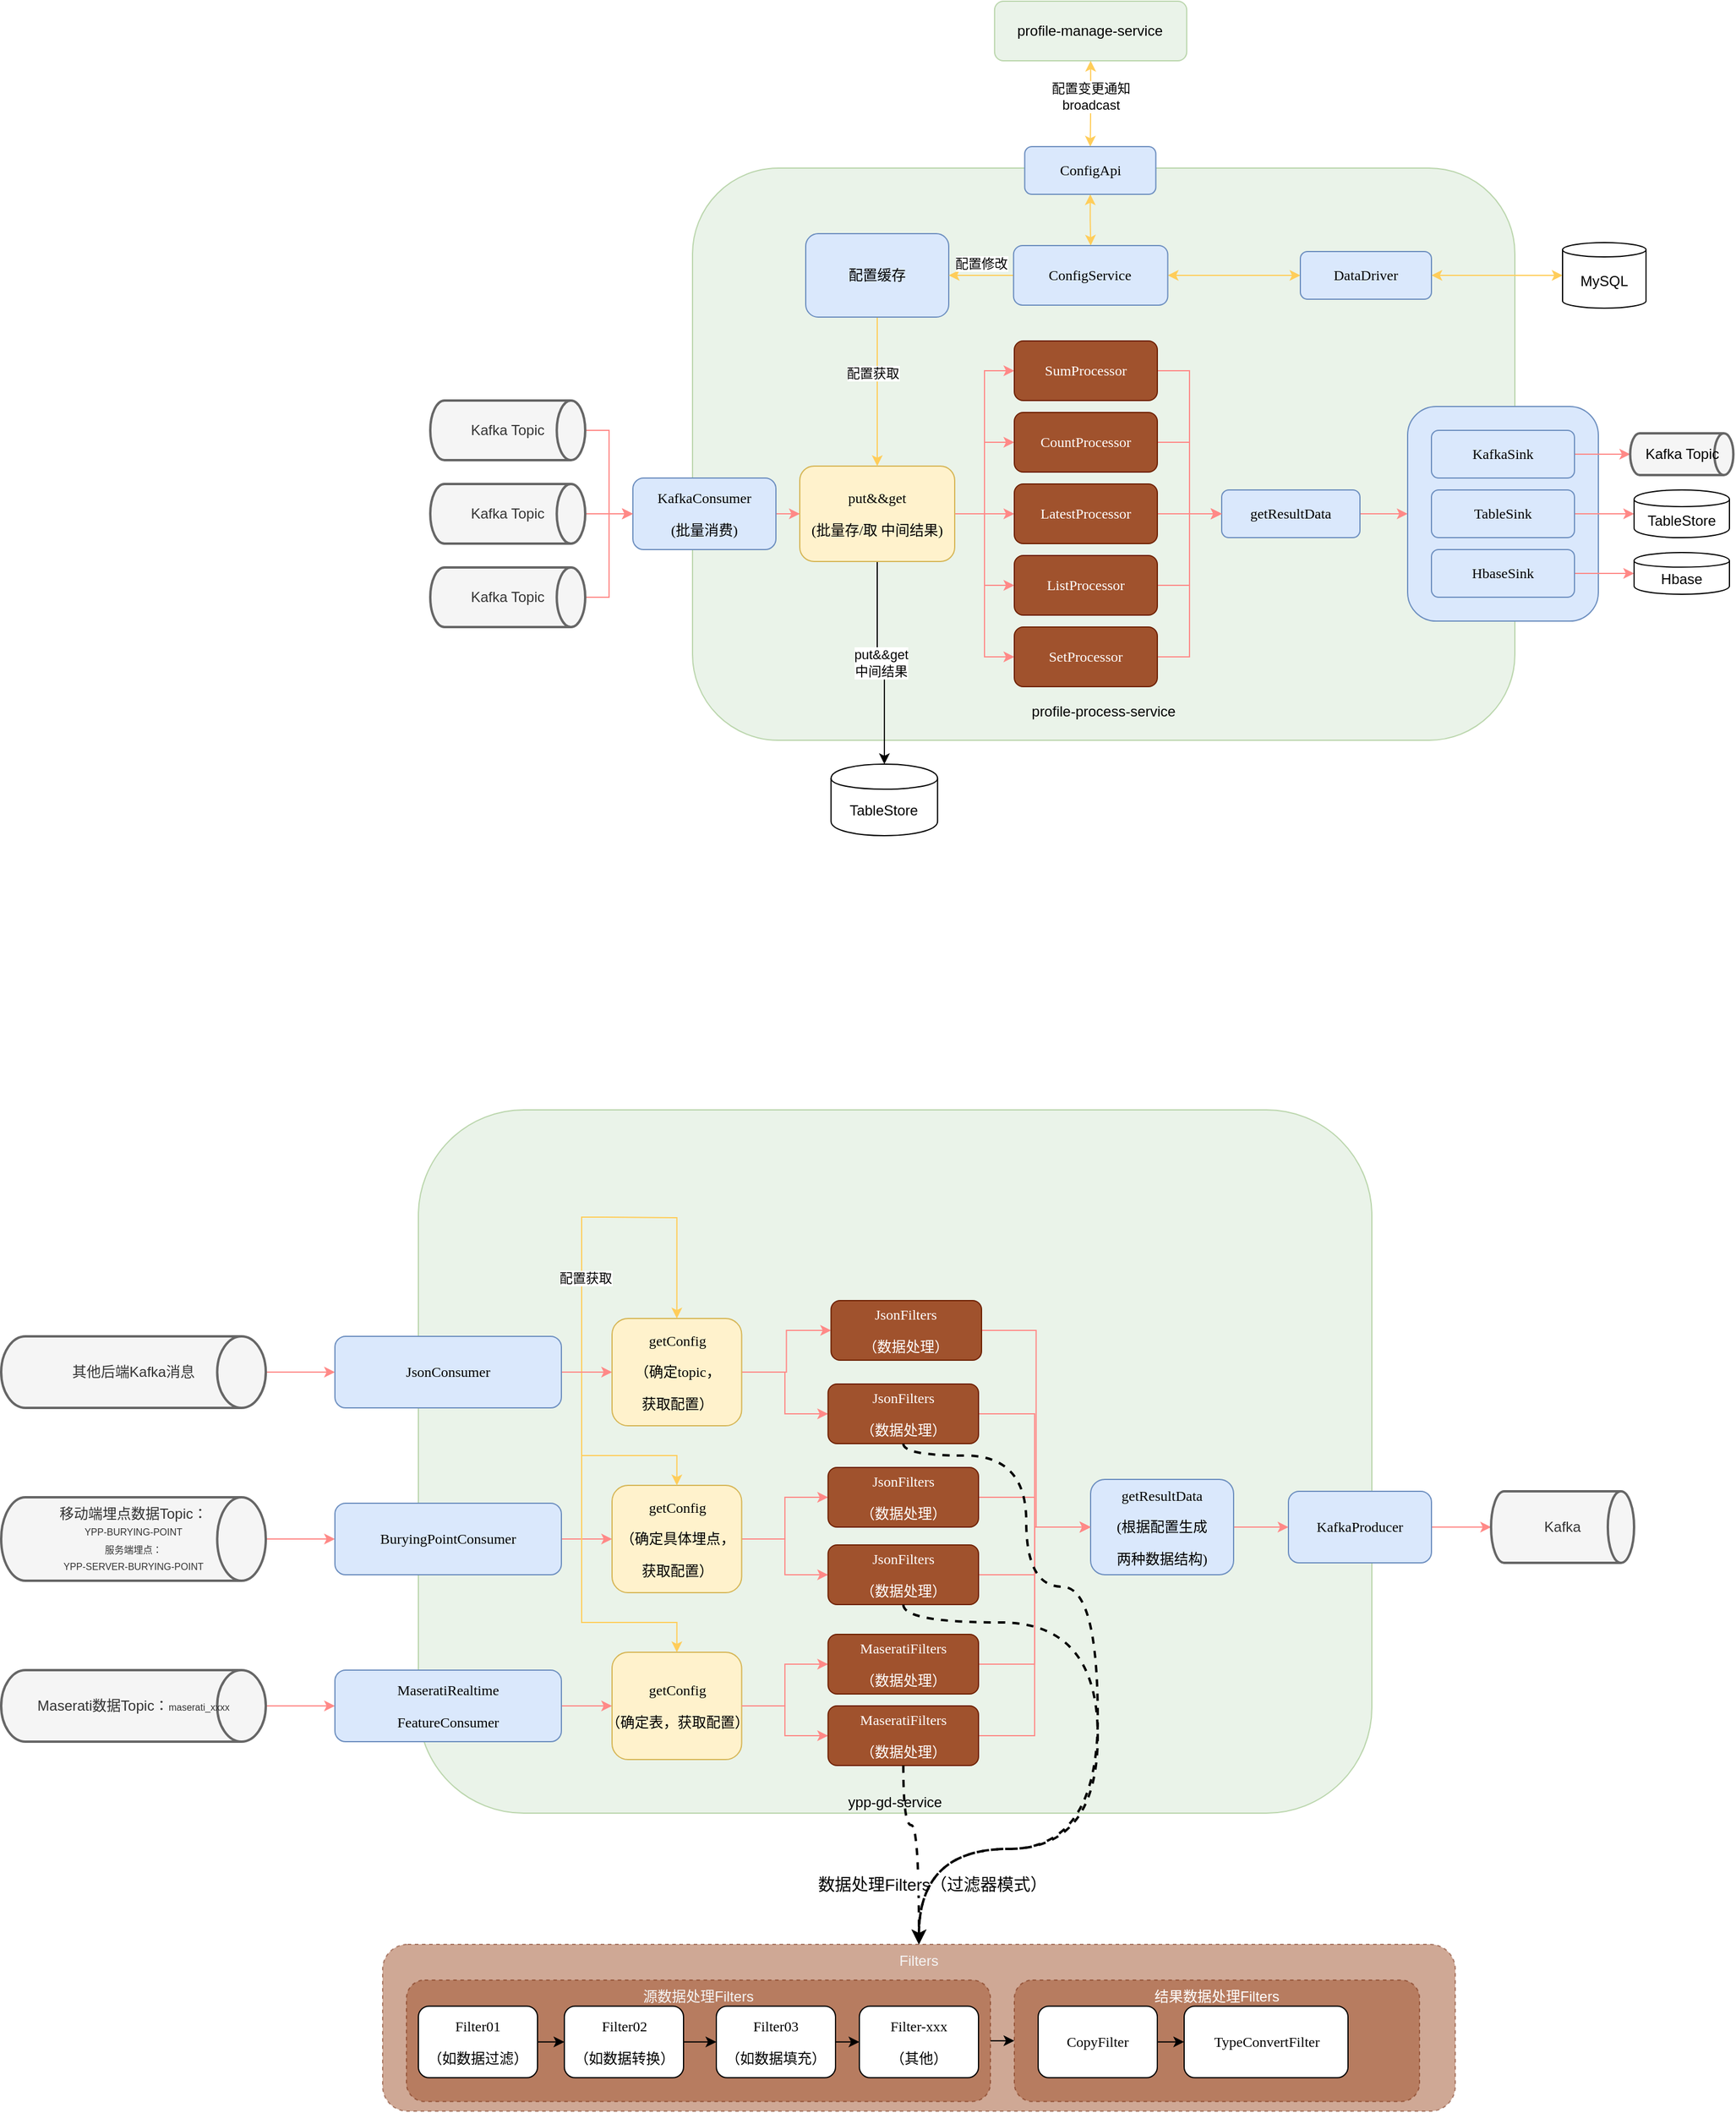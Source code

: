<mxfile version="13.7.6" type="github">
  <diagram id="GscLc_KeUXJrhMrWft28" name="Page-1">
    <mxGraphModel dx="2253" dy="1994" grid="1" gridSize="10" guides="1" tooltips="1" connect="1" arrows="1" fold="1" page="1" pageScale="1" pageWidth="827" pageHeight="1169" math="0" shadow="0">
      <root>
        <mxCell id="0" />
        <mxCell id="1" parent="0" />
        <mxCell id="brCirYiGWEBbSVlewzY3-1" value="&lt;div&gt;profile-process-service&lt;/div&gt;&lt;div&gt;&lt;br&gt;&lt;/div&gt;" style="rounded=1;whiteSpace=wrap;html=1;align=center;fillColor=#d5e8d4;strokeColor=#82b366;opacity=50;verticalAlign=bottom;" vertex="1" parent="1">
          <mxGeometry x="280" y="-970" width="690" height="480" as="geometry" />
        </mxCell>
        <mxCell id="brCirYiGWEBbSVlewzY3-138" style="edgeStyle=orthogonalEdgeStyle;rounded=0;orthogonalLoop=1;jettySize=auto;html=1;exitX=1;exitY=0.5;exitDx=0;exitDy=0;entryX=0;entryY=0.5;entryDx=0;entryDy=0;strokeColor=#FF8987;" edge="1" parent="1" source="brCirYiGWEBbSVlewzY3-2" target="brCirYiGWEBbSVlewzY3-128">
          <mxGeometry relative="1" as="geometry" />
        </mxCell>
        <mxCell id="brCirYiGWEBbSVlewzY3-2" value="&lt;pre style=&quot;font-family: &amp;#34;menlo&amp;#34; ; font-size: 9pt&quot;&gt;&lt;pre style=&quot;font-family: &amp;#34;menlo&amp;#34; ; font-size: 9pt&quot;&gt;&lt;pre style=&quot;font-family: &amp;#34;menlo&amp;#34; ; font-size: 9pt&quot;&gt;&lt;pre style=&quot;font-size: 9pt ; font-family: &amp;#34;menlo&amp;#34;&quot;&gt;getResultData&lt;/pre&gt;&lt;/pre&gt;&lt;/pre&gt;&lt;/pre&gt;" style="rounded=1;whiteSpace=wrap;html=1;fillColor=#dae8fc;strokeColor=#6c8ebf;" vertex="1" parent="1">
          <mxGeometry x="724" y="-700" width="116" height="40" as="geometry" />
        </mxCell>
        <mxCell id="brCirYiGWEBbSVlewzY3-3" value="" style="edgeStyle=orthogonalEdgeStyle;rounded=0;orthogonalLoop=1;jettySize=auto;html=1;entryX=0;entryY=0.5;entryDx=0;entryDy=0;strokeColor=#FF8987;" edge="1" parent="1" source="brCirYiGWEBbSVlewzY3-4" target="brCirYiGWEBbSVlewzY3-6">
          <mxGeometry relative="1" as="geometry">
            <mxPoint x="210" y="-680" as="targetPoint" />
          </mxGeometry>
        </mxCell>
        <mxCell id="brCirYiGWEBbSVlewzY3-4" value="Kafka Topic" style="strokeWidth=2;html=1;shape=mxgraph.flowchart.direct_data;whiteSpace=wrap;fillColor=#f5f5f5;strokeColor=#666666;fontColor=#333333;" vertex="1" parent="1">
          <mxGeometry x="60" y="-705" width="130" height="50" as="geometry" />
        </mxCell>
        <mxCell id="brCirYiGWEBbSVlewzY3-5" value="" style="edgeStyle=orthogonalEdgeStyle;rounded=0;orthogonalLoop=1;jettySize=auto;html=1;strokeColor=#FF8987;" edge="1" parent="1" source="brCirYiGWEBbSVlewzY3-6" target="brCirYiGWEBbSVlewzY3-13">
          <mxGeometry relative="1" as="geometry" />
        </mxCell>
        <mxCell id="brCirYiGWEBbSVlewzY3-6" value="&lt;pre style=&quot;font-family: &amp;#34;menlo&amp;#34; ; font-size: 9pt&quot;&gt;&lt;pre style=&quot;font-family: &amp;#34;menlo&amp;#34; ; font-size: 9pt&quot;&gt;&lt;pre style=&quot;font-family: &amp;#34;menlo&amp;#34; ; font-size: 9pt&quot;&gt;&lt;pre style=&quot;font-size: 9pt ; font-family: &amp;#34;menlo&amp;#34;&quot;&gt;KafkaConsumer&lt;/pre&gt;&lt;pre style=&quot;font-size: 9pt ; font-family: &amp;#34;menlo&amp;#34;&quot;&gt;(批量消费)&lt;/pre&gt;&lt;/pre&gt;&lt;/pre&gt;&lt;/pre&gt;" style="rounded=1;whiteSpace=wrap;html=1;fillColor=#dae8fc;strokeColor=#6c8ebf;" vertex="1" parent="1">
          <mxGeometry x="230" y="-710" width="120" height="60" as="geometry" />
        </mxCell>
        <mxCell id="brCirYiGWEBbSVlewzY3-7" value="put&amp;amp;&amp;amp;get&lt;br&gt;中间结果" style="edgeStyle=orthogonalEdgeStyle;rounded=0;orthogonalLoop=1;jettySize=auto;html=1;exitX=0.5;exitY=1;exitDx=0;exitDy=0;" edge="1" parent="1" source="brCirYiGWEBbSVlewzY3-13" target="brCirYiGWEBbSVlewzY3-21">
          <mxGeometry relative="1" as="geometry" />
        </mxCell>
        <mxCell id="brCirYiGWEBbSVlewzY3-8" style="edgeStyle=orthogonalEdgeStyle;rounded=0;orthogonalLoop=1;jettySize=auto;html=1;exitX=1;exitY=0.5;exitDx=0;exitDy=0;entryX=0;entryY=0.5;entryDx=0;entryDy=0;strokeColor=#FF8987;" edge="1" parent="1" source="brCirYiGWEBbSVlewzY3-13" target="brCirYiGWEBbSVlewzY3-15">
          <mxGeometry relative="1" as="geometry" />
        </mxCell>
        <mxCell id="brCirYiGWEBbSVlewzY3-9" style="edgeStyle=orthogonalEdgeStyle;rounded=0;orthogonalLoop=1;jettySize=auto;html=1;exitX=1;exitY=0.5;exitDx=0;exitDy=0;strokeColor=#FF8987;" edge="1" parent="1" source="brCirYiGWEBbSVlewzY3-13" target="brCirYiGWEBbSVlewzY3-23">
          <mxGeometry relative="1" as="geometry" />
        </mxCell>
        <mxCell id="brCirYiGWEBbSVlewzY3-10" style="edgeStyle=orthogonalEdgeStyle;rounded=0;orthogonalLoop=1;jettySize=auto;html=1;exitX=1;exitY=0.5;exitDx=0;exitDy=0;entryX=0;entryY=0.5;entryDx=0;entryDy=0;strokeColor=#FF8987;" edge="1" parent="1" source="brCirYiGWEBbSVlewzY3-13" target="brCirYiGWEBbSVlewzY3-25">
          <mxGeometry relative="1" as="geometry" />
        </mxCell>
        <mxCell id="brCirYiGWEBbSVlewzY3-11" style="edgeStyle=orthogonalEdgeStyle;rounded=0;orthogonalLoop=1;jettySize=auto;html=1;exitX=1;exitY=0.5;exitDx=0;exitDy=0;entryX=0;entryY=0.5;entryDx=0;entryDy=0;strokeColor=#FF8987;" edge="1" parent="1" source="brCirYiGWEBbSVlewzY3-13" target="brCirYiGWEBbSVlewzY3-27">
          <mxGeometry relative="1" as="geometry" />
        </mxCell>
        <mxCell id="brCirYiGWEBbSVlewzY3-12" style="edgeStyle=orthogonalEdgeStyle;rounded=0;orthogonalLoop=1;jettySize=auto;html=1;exitX=1;exitY=0.5;exitDx=0;exitDy=0;entryX=0;entryY=0.5;entryDx=0;entryDy=0;strokeColor=#FF8987;" edge="1" parent="1" source="brCirYiGWEBbSVlewzY3-13" target="brCirYiGWEBbSVlewzY3-29">
          <mxGeometry relative="1" as="geometry" />
        </mxCell>
        <mxCell id="brCirYiGWEBbSVlewzY3-13" value="&lt;pre style=&quot;font-family: &amp;#34;menlo&amp;#34; ; font-size: 9pt&quot;&gt;&lt;pre style=&quot;font-family: &amp;#34;menlo&amp;#34; ; font-size: 9pt&quot;&gt;&lt;pre style=&quot;font-family: &amp;#34;menlo&amp;#34; ; font-size: 9pt&quot;&gt;&lt;pre style=&quot;font-size: 9pt ; font-family: &amp;#34;menlo&amp;#34;&quot;&gt;put&amp;amp;&amp;amp;get&lt;/pre&gt;&lt;pre style=&quot;font-size: 9pt ; font-family: &amp;#34;menlo&amp;#34;&quot;&gt;(批量存/取 中间结果)&lt;/pre&gt;&lt;/pre&gt;&lt;/pre&gt;&lt;/pre&gt;" style="rounded=1;whiteSpace=wrap;html=1;fillColor=#fff2cc;strokeColor=#d6b656;" vertex="1" parent="1">
          <mxGeometry x="370" y="-720" width="130" height="80" as="geometry" />
        </mxCell>
        <mxCell id="brCirYiGWEBbSVlewzY3-14" style="edgeStyle=orthogonalEdgeStyle;rounded=0;orthogonalLoop=1;jettySize=auto;html=1;exitX=1;exitY=0.5;exitDx=0;exitDy=0;entryX=0;entryY=0.5;entryDx=0;entryDy=0;strokeColor=#FF8987;" edge="1" parent="1" source="brCirYiGWEBbSVlewzY3-15" target="brCirYiGWEBbSVlewzY3-2">
          <mxGeometry relative="1" as="geometry" />
        </mxCell>
        <mxCell id="brCirYiGWEBbSVlewzY3-15" value="&lt;pre style=&quot;font-family: &amp;#34;menlo&amp;#34; ; font-size: 9pt&quot;&gt;&lt;pre style=&quot;font-family: &amp;#34;menlo&amp;#34; ; font-size: 9pt&quot;&gt;&lt;pre style=&quot;font-family: &amp;#34;menlo&amp;#34; ; font-size: 9pt&quot;&gt;&lt;pre style=&quot;font-size: 9pt ; font-family: &amp;#34;menlo&amp;#34;&quot;&gt;SumProcessor&lt;/pre&gt;&lt;/pre&gt;&lt;/pre&gt;&lt;/pre&gt;" style="rounded=1;whiteSpace=wrap;html=1;fillColor=#a0522d;strokeColor=#6D1F00;fontColor=#ffffff;" vertex="1" parent="1">
          <mxGeometry x="550" y="-825" width="120" height="50" as="geometry" />
        </mxCell>
        <mxCell id="brCirYiGWEBbSVlewzY3-19" style="edgeStyle=orthogonalEdgeStyle;rounded=0;orthogonalLoop=1;jettySize=auto;html=1;exitX=1;exitY=0.5;exitDx=0;exitDy=0;exitPerimeter=0;entryX=0;entryY=0.5;entryDx=0;entryDy=0;strokeColor=#FF8987;" edge="1" parent="1" source="brCirYiGWEBbSVlewzY3-35" target="brCirYiGWEBbSVlewzY3-6">
          <mxGeometry relative="1" as="geometry">
            <mxPoint x="230" y="-730" as="targetPoint" />
            <mxPoint x="190" y="-760" as="sourcePoint" />
          </mxGeometry>
        </mxCell>
        <mxCell id="brCirYiGWEBbSVlewzY3-20" style="edgeStyle=orthogonalEdgeStyle;rounded=0;orthogonalLoop=1;jettySize=auto;html=1;exitX=1;exitY=0.5;exitDx=0;exitDy=0;exitPerimeter=0;entryX=0;entryY=0.5;entryDx=0;entryDy=0;strokeColor=#FF8987;" edge="1" parent="1" source="brCirYiGWEBbSVlewzY3-34" target="brCirYiGWEBbSVlewzY3-6">
          <mxGeometry relative="1" as="geometry">
            <mxPoint x="190" y="-600" as="sourcePoint" />
          </mxGeometry>
        </mxCell>
        <mxCell id="brCirYiGWEBbSVlewzY3-21" value="TableStore" style="shape=cylinder;whiteSpace=wrap;html=1;boundedLbl=1;backgroundOutline=1;" vertex="1" parent="1">
          <mxGeometry x="396.25" y="-470" width="89.37" height="60" as="geometry" />
        </mxCell>
        <mxCell id="brCirYiGWEBbSVlewzY3-22" style="edgeStyle=orthogonalEdgeStyle;rounded=0;orthogonalLoop=1;jettySize=auto;html=1;exitX=1;exitY=0.5;exitDx=0;exitDy=0;entryX=0;entryY=0.5;entryDx=0;entryDy=0;strokeColor=#FF8987;" edge="1" parent="1" source="brCirYiGWEBbSVlewzY3-23" target="brCirYiGWEBbSVlewzY3-2">
          <mxGeometry relative="1" as="geometry" />
        </mxCell>
        <mxCell id="brCirYiGWEBbSVlewzY3-23" value="&lt;pre style=&quot;font-family: &amp;#34;menlo&amp;#34; ; font-size: 9pt&quot;&gt;&lt;pre style=&quot;font-family: &amp;#34;menlo&amp;#34; ; font-size: 9pt&quot;&gt;&lt;pre style=&quot;font-family: &amp;#34;menlo&amp;#34; ; font-size: 9pt&quot;&gt;&lt;pre style=&quot;font-size: 9pt ; font-family: &amp;#34;menlo&amp;#34;&quot;&gt;CountProcessor&lt;/pre&gt;&lt;/pre&gt;&lt;/pre&gt;&lt;/pre&gt;" style="rounded=1;whiteSpace=wrap;html=1;fillColor=#a0522d;strokeColor=#6D1F00;fontColor=#ffffff;" vertex="1" parent="1">
          <mxGeometry x="550" y="-765" width="120" height="50" as="geometry" />
        </mxCell>
        <mxCell id="brCirYiGWEBbSVlewzY3-24" style="edgeStyle=orthogonalEdgeStyle;rounded=0;orthogonalLoop=1;jettySize=auto;html=1;exitX=1;exitY=0.5;exitDx=0;exitDy=0;entryX=0;entryY=0.5;entryDx=0;entryDy=0;strokeColor=#FF8987;" edge="1" parent="1" source="brCirYiGWEBbSVlewzY3-25" target="brCirYiGWEBbSVlewzY3-2">
          <mxGeometry relative="1" as="geometry" />
        </mxCell>
        <mxCell id="brCirYiGWEBbSVlewzY3-25" value="&lt;pre style=&quot;font-family: &amp;#34;menlo&amp;#34; ; font-size: 9pt&quot;&gt;&lt;pre style=&quot;font-family: &amp;#34;menlo&amp;#34; ; font-size: 9pt&quot;&gt;&lt;pre style=&quot;font-family: &amp;#34;menlo&amp;#34; ; font-size: 9pt&quot;&gt;&lt;pre style=&quot;font-size: 9pt ; font-family: &amp;#34;menlo&amp;#34;&quot;&gt;LatestProcessor&lt;/pre&gt;&lt;/pre&gt;&lt;/pre&gt;&lt;/pre&gt;" style="rounded=1;whiteSpace=wrap;html=1;fillColor=#a0522d;strokeColor=#6D1F00;fontColor=#ffffff;" vertex="1" parent="1">
          <mxGeometry x="550" y="-705" width="120" height="50" as="geometry" />
        </mxCell>
        <mxCell id="brCirYiGWEBbSVlewzY3-26" style="edgeStyle=orthogonalEdgeStyle;rounded=0;orthogonalLoop=1;jettySize=auto;html=1;exitX=1;exitY=0.5;exitDx=0;exitDy=0;entryX=0;entryY=0.5;entryDx=0;entryDy=0;strokeColor=#FF8987;" edge="1" parent="1" source="brCirYiGWEBbSVlewzY3-27" target="brCirYiGWEBbSVlewzY3-2">
          <mxGeometry relative="1" as="geometry" />
        </mxCell>
        <mxCell id="brCirYiGWEBbSVlewzY3-27" value="&lt;pre style=&quot;font-family: &amp;#34;menlo&amp;#34; ; font-size: 9pt&quot;&gt;&lt;pre style=&quot;font-family: &amp;#34;menlo&amp;#34; ; font-size: 9pt&quot;&gt;&lt;pre style=&quot;font-family: &amp;#34;menlo&amp;#34; ; font-size: 9pt&quot;&gt;&lt;pre style=&quot;font-size: 9pt ; font-family: &amp;#34;menlo&amp;#34;&quot;&gt;ListProcessor&lt;/pre&gt;&lt;/pre&gt;&lt;/pre&gt;&lt;/pre&gt;" style="rounded=1;whiteSpace=wrap;html=1;fillColor=#a0522d;strokeColor=#6D1F00;fontColor=#ffffff;" vertex="1" parent="1">
          <mxGeometry x="550" y="-645" width="120" height="50" as="geometry" />
        </mxCell>
        <mxCell id="brCirYiGWEBbSVlewzY3-28" style="edgeStyle=orthogonalEdgeStyle;rounded=0;orthogonalLoop=1;jettySize=auto;html=1;exitX=1;exitY=0.5;exitDx=0;exitDy=0;entryX=0;entryY=0.5;entryDx=0;entryDy=0;strokeColor=#FF8987;" edge="1" parent="1" source="brCirYiGWEBbSVlewzY3-29" target="brCirYiGWEBbSVlewzY3-2">
          <mxGeometry relative="1" as="geometry" />
        </mxCell>
        <mxCell id="brCirYiGWEBbSVlewzY3-29" value="&lt;pre style=&quot;font-family: &amp;#34;menlo&amp;#34; ; font-size: 9pt&quot;&gt;&lt;pre style=&quot;font-family: &amp;#34;menlo&amp;#34; ; font-size: 9pt&quot;&gt;&lt;pre style=&quot;font-family: &amp;#34;menlo&amp;#34; ; font-size: 9pt&quot;&gt;&lt;pre style=&quot;font-size: 9pt ; font-family: &amp;#34;menlo&amp;#34;&quot;&gt;SetProcessor&lt;/pre&gt;&lt;/pre&gt;&lt;/pre&gt;&lt;/pre&gt;" style="rounded=1;whiteSpace=wrap;html=1;fillColor=#a0522d;strokeColor=#6D1F00;fontColor=#ffffff;" vertex="1" parent="1">
          <mxGeometry x="550" y="-585" width="120" height="50" as="geometry" />
        </mxCell>
        <mxCell id="brCirYiGWEBbSVlewzY3-34" value="Kafka Topic" style="strokeWidth=2;html=1;shape=mxgraph.flowchart.direct_data;whiteSpace=wrap;fillColor=#f5f5f5;strokeColor=#666666;fontColor=#333333;" vertex="1" parent="1">
          <mxGeometry x="60" y="-635" width="130" height="50" as="geometry" />
        </mxCell>
        <mxCell id="brCirYiGWEBbSVlewzY3-35" value="Kafka Topic" style="strokeWidth=2;html=1;shape=mxgraph.flowchart.direct_data;whiteSpace=wrap;fillColor=#f5f5f5;strokeColor=#666666;fontColor=#333333;" vertex="1" parent="1">
          <mxGeometry x="60" y="-775" width="130" height="50" as="geometry" />
        </mxCell>
        <mxCell id="brCirYiGWEBbSVlewzY3-38" value="&lt;div&gt;ypp-gd-service&lt;/div&gt;" style="rounded=1;whiteSpace=wrap;html=1;align=center;fillColor=#d5e8d4;strokeColor=#82b366;opacity=50;verticalAlign=bottom;" vertex="1" parent="1">
          <mxGeometry x="50" y="-180" width="800" height="590" as="geometry" />
        </mxCell>
        <mxCell id="brCirYiGWEBbSVlewzY3-39" value="" style="edgeStyle=orthogonalEdgeStyle;rounded=0;orthogonalLoop=1;jettySize=auto;html=1;entryX=0;entryY=0.5;entryDx=0;entryDy=0;strokeColor=#FF8987;" edge="1" parent="1" source="brCirYiGWEBbSVlewzY3-40" target="brCirYiGWEBbSVlewzY3-42">
          <mxGeometry relative="1" as="geometry">
            <mxPoint x="40" y="180" as="targetPoint" />
          </mxGeometry>
        </mxCell>
        <mxCell id="brCirYiGWEBbSVlewzY3-40" value="移动端埋点数据Topic：&lt;br&gt;&lt;font style=&quot;font-size: 8px&quot;&gt;YPP-BURYING-POINT&lt;br&gt;服务端埋点：&lt;br&gt;YPP-SERVER-BURYING-POINT&lt;/font&gt;" style="strokeWidth=2;html=1;shape=mxgraph.flowchart.direct_data;whiteSpace=wrap;fillColor=#f5f5f5;strokeColor=#666666;fontColor=#333333;" vertex="1" parent="1">
          <mxGeometry x="-300" y="145" width="222" height="70" as="geometry" />
        </mxCell>
        <mxCell id="brCirYiGWEBbSVlewzY3-41" value="" style="edgeStyle=orthogonalEdgeStyle;rounded=0;orthogonalLoop=1;jettySize=auto;html=1;strokeColor=#FF8987;" edge="1" parent="1" source="brCirYiGWEBbSVlewzY3-42" target="brCirYiGWEBbSVlewzY3-45">
          <mxGeometry relative="1" as="geometry" />
        </mxCell>
        <mxCell id="brCirYiGWEBbSVlewzY3-42" value="&lt;pre style=&quot;font-family: &amp;#34;menlo&amp;#34; ; font-size: 9pt&quot;&gt;&lt;pre style=&quot;font-family: &amp;#34;menlo&amp;#34; ; font-size: 9pt&quot;&gt;&lt;pre style=&quot;font-family: &amp;#34;menlo&amp;#34; ; font-size: 9pt&quot;&gt;&lt;pre style=&quot;font-size: 9pt ; font-family: &amp;#34;menlo&amp;#34;&quot;&gt;BuryingPointConsumer&lt;/pre&gt;&lt;/pre&gt;&lt;/pre&gt;&lt;/pre&gt;" style="rounded=1;whiteSpace=wrap;html=1;fillColor=#dae8fc;strokeColor=#6c8ebf;" vertex="1" parent="1">
          <mxGeometry x="-20" y="150" width="190" height="60" as="geometry" />
        </mxCell>
        <mxCell id="brCirYiGWEBbSVlewzY3-43" style="edgeStyle=orthogonalEdgeStyle;rounded=0;orthogonalLoop=1;jettySize=auto;html=1;exitX=1;exitY=0.5;exitDx=0;exitDy=0;entryX=0;entryY=0.5;entryDx=0;entryDy=0;strokeColor=#FF8987;" edge="1" parent="1" source="brCirYiGWEBbSVlewzY3-45" target="brCirYiGWEBbSVlewzY3-49">
          <mxGeometry relative="1" as="geometry" />
        </mxCell>
        <mxCell id="brCirYiGWEBbSVlewzY3-44" style="edgeStyle=orthogonalEdgeStyle;rounded=0;orthogonalLoop=1;jettySize=auto;html=1;exitX=1;exitY=0.5;exitDx=0;exitDy=0;entryX=0;entryY=0.5;entryDx=0;entryDy=0;strokeColor=#FF8987;" edge="1" parent="1" source="brCirYiGWEBbSVlewzY3-45" target="brCirYiGWEBbSVlewzY3-47">
          <mxGeometry relative="1" as="geometry" />
        </mxCell>
        <mxCell id="brCirYiGWEBbSVlewzY3-45" value="&lt;pre style=&quot;font-family: &amp;#34;menlo&amp;#34; ; font-size: 9pt&quot;&gt;&lt;pre style=&quot;font-family: &amp;#34;menlo&amp;#34; ; font-size: 9pt&quot;&gt;&lt;pre style=&quot;font-family: &amp;#34;menlo&amp;#34; ; font-size: 9pt&quot;&gt;&lt;pre style=&quot;font-size: 9pt ; font-family: &amp;#34;menlo&amp;#34;&quot;&gt;getConfig&lt;/pre&gt;&lt;pre style=&quot;font-size: 9pt ; font-family: &amp;#34;menlo&amp;#34;&quot;&gt;（确定具体埋点，&lt;/pre&gt;&lt;pre style=&quot;font-size: 9pt ; font-family: &amp;#34;menlo&amp;#34;&quot;&gt;获取配置）&lt;/pre&gt;&lt;/pre&gt;&lt;/pre&gt;&lt;/pre&gt;" style="rounded=1;whiteSpace=wrap;html=1;fillColor=#fff2cc;strokeColor=#d6b656;" vertex="1" parent="1">
          <mxGeometry x="212.5" y="135" width="108.75" height="90" as="geometry" />
        </mxCell>
        <mxCell id="brCirYiGWEBbSVlewzY3-46" style="edgeStyle=orthogonalEdgeStyle;rounded=0;orthogonalLoop=1;jettySize=auto;html=1;exitX=1;exitY=0.5;exitDx=0;exitDy=0;entryX=0;entryY=0.5;entryDx=0;entryDy=0;strokeColor=#FF8987;" edge="1" parent="1" source="brCirYiGWEBbSVlewzY3-47" target="brCirYiGWEBbSVlewzY3-79">
          <mxGeometry relative="1" as="geometry">
            <mxPoint x="570" y="190" as="targetPoint" />
          </mxGeometry>
        </mxCell>
        <mxCell id="brCirYiGWEBbSVlewzY3-47" value="&lt;pre style=&quot;font-family: &amp;#34;menlo&amp;#34; ; font-size: 9pt&quot;&gt;&lt;pre style=&quot;font-family: &amp;#34;menlo&amp;#34; ; font-size: 9pt&quot;&gt;&lt;pre style=&quot;font-family: &amp;#34;menlo&amp;#34; ; font-size: 9pt&quot;&gt;&lt;pre style=&quot;font-size: 9pt ; font-family: &amp;#34;menlo&amp;#34;&quot;&gt;&lt;pre style=&quot;font-size: 9pt ; font-family: &amp;#34;menlo&amp;#34;&quot;&gt;JsonFilters&lt;/pre&gt;&lt;/pre&gt;&lt;pre style=&quot;font-size: 9pt ; font-family: &amp;#34;menlo&amp;#34;&quot;&gt;&lt;pre style=&quot;font-size: 9pt ; font-family: &amp;#34;menlo&amp;#34;&quot;&gt;（数据处理）&lt;/pre&gt;&lt;/pre&gt;&lt;/pre&gt;&lt;/pre&gt;&lt;/pre&gt;" style="rounded=1;whiteSpace=wrap;html=1;fillColor=#a0522d;strokeColor=#6D1F00;fontColor=#ffffff;" vertex="1" parent="1">
          <mxGeometry x="393.75" y="120" width="126.25" height="50" as="geometry" />
        </mxCell>
        <mxCell id="brCirYiGWEBbSVlewzY3-48" style="edgeStyle=orthogonalEdgeStyle;rounded=0;orthogonalLoop=1;jettySize=auto;html=1;exitX=1;exitY=0.5;exitDx=0;exitDy=0;entryX=0;entryY=0.5;entryDx=0;entryDy=0;strokeColor=#FF8987;" edge="1" parent="1" source="brCirYiGWEBbSVlewzY3-49" target="brCirYiGWEBbSVlewzY3-79">
          <mxGeometry relative="1" as="geometry">
            <mxPoint x="570" y="190" as="targetPoint" />
          </mxGeometry>
        </mxCell>
        <mxCell id="brCirYiGWEBbSVlewzY3-49" value="&lt;pre style=&quot;font-family: &amp;#34;menlo&amp;#34; ; font-size: 9pt&quot;&gt;&lt;pre style=&quot;font-family: &amp;#34;menlo&amp;#34; ; font-size: 9pt&quot;&gt;&lt;pre style=&quot;font-family: &amp;#34;menlo&amp;#34; ; font-size: 9pt&quot;&gt;&lt;pre style=&quot;font-size: 9pt ; font-family: &amp;#34;menlo&amp;#34;&quot;&gt;&lt;pre style=&quot;font-size: 9pt ; font-family: &amp;#34;menlo&amp;#34;&quot;&gt;JsonFilters&lt;/pre&gt;&lt;/pre&gt;&lt;pre style=&quot;font-size: 9pt ; font-family: &amp;#34;menlo&amp;#34;&quot;&gt;&lt;pre style=&quot;font-size: 9pt ; font-family: &amp;#34;menlo&amp;#34;&quot;&gt;（数据处理）&lt;/pre&gt;&lt;/pre&gt;&lt;/pre&gt;&lt;/pre&gt;&lt;/pre&gt;" style="rounded=1;whiteSpace=wrap;html=1;fillColor=#a0522d;strokeColor=#6D1F00;fontColor=#ffffff;" vertex="1" parent="1">
          <mxGeometry x="393.75" y="185" width="126.25" height="50" as="geometry" />
        </mxCell>
        <mxCell id="brCirYiGWEBbSVlewzY3-50" value="" style="edgeStyle=orthogonalEdgeStyle;rounded=0;orthogonalLoop=1;jettySize=auto;html=1;entryX=0;entryY=0.5;entryDx=0;entryDy=0;strokeColor=#FF8987;" edge="1" parent="1" source="brCirYiGWEBbSVlewzY3-51" target="brCirYiGWEBbSVlewzY3-53">
          <mxGeometry relative="1" as="geometry">
            <mxPoint x="40" y="320" as="targetPoint" />
          </mxGeometry>
        </mxCell>
        <mxCell id="brCirYiGWEBbSVlewzY3-51" value="Maserati数据Topic：&lt;span style=&quot;font-size: 8px&quot;&gt;maserati_xxxx&lt;/span&gt;" style="strokeWidth=2;html=1;shape=mxgraph.flowchart.direct_data;whiteSpace=wrap;fillColor=#f5f5f5;strokeColor=#666666;fontColor=#333333;" vertex="1" parent="1">
          <mxGeometry x="-300" y="290" width="222" height="60" as="geometry" />
        </mxCell>
        <mxCell id="brCirYiGWEBbSVlewzY3-52" style="edgeStyle=orthogonalEdgeStyle;rounded=0;orthogonalLoop=1;jettySize=auto;html=1;exitX=1;exitY=0.5;exitDx=0;exitDy=0;entryX=0;entryY=0.5;entryDx=0;entryDy=0;startArrow=none;startFill=0;strokeColor=#FF8987;" edge="1" parent="1" source="brCirYiGWEBbSVlewzY3-53" target="brCirYiGWEBbSVlewzY3-71">
          <mxGeometry relative="1" as="geometry" />
        </mxCell>
        <mxCell id="brCirYiGWEBbSVlewzY3-53" value="&lt;pre style=&quot;font-family: &amp;#34;menlo&amp;#34; ; font-size: 9pt&quot;&gt;&lt;pre style=&quot;font-family: &amp;#34;menlo&amp;#34; ; font-size: 9pt&quot;&gt;&lt;pre style=&quot;font-family: &amp;#34;menlo&amp;#34; ; font-size: 9pt&quot;&gt;&lt;pre style=&quot;font-size: 9pt ; font-family: &amp;#34;menlo&amp;#34;&quot;&gt;MaseratiRealtime&lt;/pre&gt;&lt;pre style=&quot;font-size: 9pt ; font-family: &amp;#34;menlo&amp;#34;&quot;&gt;FeatureConsumer&lt;/pre&gt;&lt;/pre&gt;&lt;/pre&gt;&lt;/pre&gt;" style="rounded=1;whiteSpace=wrap;html=1;fillColor=#dae8fc;strokeColor=#6c8ebf;" vertex="1" parent="1">
          <mxGeometry x="-20" y="290" width="190" height="60" as="geometry" />
        </mxCell>
        <mxCell id="brCirYiGWEBbSVlewzY3-59" style="edgeStyle=orthogonalEdgeStyle;rounded=0;orthogonalLoop=1;jettySize=auto;html=1;exitX=0;exitY=0.5;exitDx=0;exitDy=0;entryX=0.5;entryY=0;entryDx=0;entryDy=0;startArrow=none;startFill=0;strokeColor=#FFCD5A;" edge="1" parent="1" target="brCirYiGWEBbSVlewzY3-106">
          <mxGeometry relative="1" as="geometry">
            <mxPoint x="206.88" y="-90" as="sourcePoint" />
          </mxGeometry>
        </mxCell>
        <mxCell id="brCirYiGWEBbSVlewzY3-60" style="edgeStyle=orthogonalEdgeStyle;rounded=0;orthogonalLoop=1;jettySize=auto;html=1;exitX=0;exitY=0.5;exitDx=0;exitDy=0;entryX=0.5;entryY=0;entryDx=0;entryDy=0;startArrow=none;startFill=0;strokeColor=#FFCD5A;" edge="1" parent="1" target="brCirYiGWEBbSVlewzY3-45">
          <mxGeometry relative="1" as="geometry">
            <Array as="points">
              <mxPoint x="187" y="-90" />
              <mxPoint x="187" y="110" />
              <mxPoint x="267" y="110" />
            </Array>
            <mxPoint x="206.88" y="-90" as="sourcePoint" />
          </mxGeometry>
        </mxCell>
        <mxCell id="brCirYiGWEBbSVlewzY3-61" style="edgeStyle=orthogonalEdgeStyle;rounded=0;orthogonalLoop=1;jettySize=auto;html=1;exitX=0;exitY=0.5;exitDx=0;exitDy=0;entryX=0.5;entryY=0;entryDx=0;entryDy=0;startArrow=none;startFill=0;strokeColor=#FFCD5A;" edge="1" parent="1" target="brCirYiGWEBbSVlewzY3-71">
          <mxGeometry relative="1" as="geometry">
            <Array as="points">
              <mxPoint x="187" y="-90" />
              <mxPoint x="187" y="250" />
              <mxPoint x="267" y="250" />
            </Array>
            <mxPoint x="206.88" y="-90" as="sourcePoint" />
          </mxGeometry>
        </mxCell>
        <mxCell id="brCirYiGWEBbSVlewzY3-62" value="配置获取" style="edgeLabel;html=1;align=center;verticalAlign=middle;resizable=0;points=[];" vertex="1" connectable="0" parent="brCirYiGWEBbSVlewzY3-61">
          <mxGeometry x="-0.822" y="-4" relative="1" as="geometry">
            <mxPoint x="7.06" y="28.76" as="offset" />
          </mxGeometry>
        </mxCell>
        <mxCell id="brCirYiGWEBbSVlewzY3-71" value="&lt;pre style=&quot;font-family: &amp;#34;menlo&amp;#34; ; font-size: 9pt&quot;&gt;&lt;pre style=&quot;font-family: &amp;#34;menlo&amp;#34; ; font-size: 9pt&quot;&gt;&lt;pre style=&quot;font-family: &amp;#34;menlo&amp;#34; ; font-size: 9pt&quot;&gt;&lt;pre style=&quot;font-size: 9pt ; font-family: &amp;#34;menlo&amp;#34;&quot;&gt;getConfig&lt;/pre&gt;&lt;pre style=&quot;font-size: 9pt ; font-family: &amp;#34;menlo&amp;#34;&quot;&gt;（确定表，获取配置）&lt;/pre&gt;&lt;/pre&gt;&lt;/pre&gt;&lt;/pre&gt;" style="rounded=1;whiteSpace=wrap;html=1;fillColor=#fff2cc;strokeColor=#d6b656;" vertex="1" parent="1">
          <mxGeometry x="212.5" y="275" width="108.75" height="90" as="geometry" />
        </mxCell>
        <mxCell id="brCirYiGWEBbSVlewzY3-72" style="edgeStyle=orthogonalEdgeStyle;rounded=0;orthogonalLoop=1;jettySize=auto;html=1;exitX=1;exitY=0.5;exitDx=0;exitDy=0;entryX=0;entryY=0.5;entryDx=0;entryDy=0;strokeColor=#FF8987;" edge="1" parent="1" source="brCirYiGWEBbSVlewzY3-71" target="brCirYiGWEBbSVlewzY3-77">
          <mxGeometry relative="1" as="geometry">
            <mxPoint x="340" y="310" as="sourcePoint" />
          </mxGeometry>
        </mxCell>
        <mxCell id="brCirYiGWEBbSVlewzY3-73" style="edgeStyle=orthogonalEdgeStyle;rounded=0;orthogonalLoop=1;jettySize=auto;html=1;exitX=1;exitY=0.5;exitDx=0;exitDy=0;entryX=0;entryY=0.5;entryDx=0;entryDy=0;strokeColor=#FF8987;" edge="1" parent="1" source="brCirYiGWEBbSVlewzY3-71" target="brCirYiGWEBbSVlewzY3-75">
          <mxGeometry relative="1" as="geometry">
            <mxPoint x="340" y="310" as="sourcePoint" />
          </mxGeometry>
        </mxCell>
        <mxCell id="brCirYiGWEBbSVlewzY3-74" style="edgeStyle=orthogonalEdgeStyle;rounded=0;orthogonalLoop=1;jettySize=auto;html=1;exitX=1;exitY=0.5;exitDx=0;exitDy=0;entryX=0;entryY=0.5;entryDx=0;entryDy=0;strokeColor=#FF8987;" edge="1" parent="1" source="brCirYiGWEBbSVlewzY3-75" target="brCirYiGWEBbSVlewzY3-79">
          <mxGeometry relative="1" as="geometry">
            <mxPoint x="568.75" y="410" as="targetPoint" />
          </mxGeometry>
        </mxCell>
        <mxCell id="brCirYiGWEBbSVlewzY3-75" value="&lt;pre style=&quot;font-family: &amp;#34;menlo&amp;#34; ; font-size: 9pt&quot;&gt;&lt;pre style=&quot;font-family: &amp;#34;menlo&amp;#34; ; font-size: 9pt&quot;&gt;&lt;pre style=&quot;font-family: &amp;#34;menlo&amp;#34; ; font-size: 9pt&quot;&gt;&lt;pre style=&quot;font-size: 9pt ; font-family: &amp;#34;menlo&amp;#34;&quot;&gt;&lt;pre style=&quot;font-size: 9pt ; font-family: &amp;#34;menlo&amp;#34;&quot;&gt;MaseratiFilters&lt;/pre&gt;&lt;pre style=&quot;font-size: 9pt ; font-family: &amp;#34;menlo&amp;#34;&quot;&gt;&lt;span style=&quot;font-size: 9pt&quot;&gt;（数据处理）&lt;/span&gt;&lt;br&gt;&lt;/pre&gt;&lt;/pre&gt;&lt;/pre&gt;&lt;/pre&gt;&lt;/pre&gt;" style="rounded=1;whiteSpace=wrap;html=1;fillColor=#a0522d;strokeColor=#6D1F00;fontColor=#ffffff;" vertex="1" parent="1">
          <mxGeometry x="393.75" y="260" width="126.25" height="50" as="geometry" />
        </mxCell>
        <mxCell id="brCirYiGWEBbSVlewzY3-76" style="edgeStyle=orthogonalEdgeStyle;rounded=0;orthogonalLoop=1;jettySize=auto;html=1;exitX=1;exitY=0.5;exitDx=0;exitDy=0;entryX=0;entryY=0.5;entryDx=0;entryDy=0;strokeColor=#FF8987;" edge="1" parent="1" source="brCirYiGWEBbSVlewzY3-77" target="brCirYiGWEBbSVlewzY3-79">
          <mxGeometry relative="1" as="geometry">
            <mxPoint x="568.75" y="410" as="targetPoint" />
          </mxGeometry>
        </mxCell>
        <mxCell id="brCirYiGWEBbSVlewzY3-77" value="&lt;pre style=&quot;font-family: &amp;#34;menlo&amp;#34; ; font-size: 9pt&quot;&gt;&lt;pre style=&quot;font-family: &amp;#34;menlo&amp;#34; ; font-size: 9pt&quot;&gt;&lt;pre style=&quot;font-family: &amp;#34;menlo&amp;#34; ; font-size: 9pt&quot;&gt;&lt;pre style=&quot;font-size: 9pt ; font-family: &amp;#34;menlo&amp;#34;&quot;&gt;&lt;pre style=&quot;font-size: 9pt ; font-family: &amp;#34;menlo&amp;#34;&quot;&gt;MaseratiFilters&lt;/pre&gt;&lt;pre style=&quot;font-size: 9pt ; font-family: &amp;#34;menlo&amp;#34;&quot;&gt;&lt;span style=&quot;font-size: 9pt&quot;&gt;（数据处理）&lt;/span&gt;&lt;br&gt;&lt;/pre&gt;&lt;/pre&gt;&lt;/pre&gt;&lt;/pre&gt;&lt;/pre&gt;" style="rounded=1;whiteSpace=wrap;html=1;fillColor=#a0522d;strokeColor=#6D1F00;fontColor=#ffffff;" vertex="1" parent="1">
          <mxGeometry x="393.75" y="320" width="126.25" height="50" as="geometry" />
        </mxCell>
        <mxCell id="brCirYiGWEBbSVlewzY3-78" style="edgeStyle=orthogonalEdgeStyle;rounded=0;orthogonalLoop=1;jettySize=auto;html=1;exitX=1;exitY=0.5;exitDx=0;exitDy=0;entryX=0;entryY=0.5;entryDx=0;entryDy=0;startArrow=none;startFill=0;strokeColor=#FF8987;" edge="1" parent="1" source="brCirYiGWEBbSVlewzY3-79" target="brCirYiGWEBbSVlewzY3-81">
          <mxGeometry relative="1" as="geometry" />
        </mxCell>
        <mxCell id="brCirYiGWEBbSVlewzY3-79" value="&lt;pre style=&quot;font-family: &amp;#34;menlo&amp;#34; ; font-size: 9pt&quot;&gt;&lt;pre style=&quot;font-family: &amp;#34;menlo&amp;#34; ; font-size: 9pt&quot;&gt;&lt;pre style=&quot;font-family: &amp;#34;menlo&amp;#34; ; font-size: 9pt&quot;&gt;&lt;pre style=&quot;font-size: 9pt ; font-family: &amp;#34;menlo&amp;#34;&quot;&gt;getResultData&lt;/pre&gt;&lt;pre style=&quot;font-size: 9pt ; font-family: &amp;#34;menlo&amp;#34;&quot;&gt;(根据配置生成&lt;/pre&gt;&lt;pre style=&quot;font-size: 9pt ; font-family: &amp;#34;menlo&amp;#34;&quot;&gt;两种数据结构)&lt;/pre&gt;&lt;/pre&gt;&lt;/pre&gt;&lt;/pre&gt;" style="rounded=1;whiteSpace=wrap;html=1;fillColor=#dae8fc;strokeColor=#6c8ebf;" vertex="1" parent="1">
          <mxGeometry x="614" y="130" width="120" height="80" as="geometry" />
        </mxCell>
        <mxCell id="brCirYiGWEBbSVlewzY3-80" style="edgeStyle=orthogonalEdgeStyle;rounded=0;orthogonalLoop=1;jettySize=auto;html=1;exitX=1;exitY=0.5;exitDx=0;exitDy=0;entryX=0;entryY=0.5;entryDx=0;entryDy=0;entryPerimeter=0;startArrow=none;startFill=0;strokeColor=#FF8987;" edge="1" parent="1" source="brCirYiGWEBbSVlewzY3-81" target="brCirYiGWEBbSVlewzY3-82">
          <mxGeometry relative="1" as="geometry" />
        </mxCell>
        <mxCell id="brCirYiGWEBbSVlewzY3-81" value="&lt;pre style=&quot;font-family: &amp;#34;menlo&amp;#34; ; font-size: 9pt&quot;&gt;&lt;pre style=&quot;font-family: &amp;#34;menlo&amp;#34; ; font-size: 9pt&quot;&gt;&lt;pre style=&quot;font-family: &amp;#34;menlo&amp;#34; ; font-size: 9pt&quot;&gt;&lt;pre style=&quot;font-size: 9pt ; font-family: &amp;#34;menlo&amp;#34;&quot;&gt;KafkaProducer&lt;/pre&gt;&lt;/pre&gt;&lt;/pre&gt;&lt;/pre&gt;" style="rounded=1;whiteSpace=wrap;html=1;fillColor=#dae8fc;strokeColor=#6c8ebf;" vertex="1" parent="1">
          <mxGeometry x="780" y="140" width="120" height="60" as="geometry" />
        </mxCell>
        <mxCell id="brCirYiGWEBbSVlewzY3-82" value="Kafka" style="strokeWidth=2;html=1;shape=mxgraph.flowchart.direct_data;whiteSpace=wrap;fillColor=#f5f5f5;strokeColor=#666666;fontColor=#333333;" vertex="1" parent="1">
          <mxGeometry x="950" y="140" width="120" height="60" as="geometry" />
        </mxCell>
        <mxCell id="brCirYiGWEBbSVlewzY3-83" value="&lt;div&gt;&lt;span style=&quot;color: rgb(245 , 245 , 245)&quot;&gt;Filters&lt;/span&gt;&lt;/div&gt;" style="rounded=1;whiteSpace=wrap;html=1;align=center;dashed=1;fillColor=#a0522d;strokeColor=#6D1F00;opacity=50;fontColor=#ffffff;horizontal=1;verticalAlign=top;" vertex="1" parent="1">
          <mxGeometry x="20" y="520" width="900" height="140" as="geometry" />
        </mxCell>
        <mxCell id="brCirYiGWEBbSVlewzY3-84" style="edgeStyle=orthogonalEdgeStyle;rounded=0;orthogonalLoop=1;jettySize=auto;html=1;exitX=1;exitY=0.5;exitDx=0;exitDy=0;entryX=0;entryY=0.5;entryDx=0;entryDy=0;" edge="1" parent="1" source="brCirYiGWEBbSVlewzY3-85" target="brCirYiGWEBbSVlewzY3-93">
          <mxGeometry relative="1" as="geometry" />
        </mxCell>
        <mxCell id="brCirYiGWEBbSVlewzY3-85" value="&lt;div&gt;&lt;span style=&quot;color: rgb(245 , 245 , 245)&quot;&gt;源数据处理Filters&lt;/span&gt;&lt;br&gt;&lt;/div&gt;" style="rounded=1;whiteSpace=wrap;html=1;align=center;dashed=1;fillColor=#a0522d;strokeColor=#6D1F00;opacity=50;fontColor=#ffffff;horizontal=1;verticalAlign=top;" vertex="1" parent="1">
          <mxGeometry x="40" y="550" width="490" height="101.85" as="geometry" />
        </mxCell>
        <mxCell id="brCirYiGWEBbSVlewzY3-86" value="" style="edgeStyle=orthogonalEdgeStyle;curved=1;rounded=0;orthogonalLoop=1;jettySize=auto;html=1;fillColor=#FF6666;" edge="1" parent="1" source="brCirYiGWEBbSVlewzY3-87" target="brCirYiGWEBbSVlewzY3-89">
          <mxGeometry relative="1" as="geometry" />
        </mxCell>
        <mxCell id="brCirYiGWEBbSVlewzY3-87" value="&lt;pre style=&quot;font-family: &amp;#34;menlo&amp;#34; ; font-size: 9pt&quot;&gt;&lt;pre style=&quot;font-family: &amp;#34;menlo&amp;#34; ; font-size: 9pt&quot;&gt;&lt;pre style=&quot;font-family: &amp;#34;menlo&amp;#34; ; font-size: 9pt&quot;&gt;&lt;pre style=&quot;font-size: 9pt ; font-family: &amp;#34;menlo&amp;#34;&quot;&gt;Filter01&lt;/pre&gt;&lt;pre style=&quot;font-size: 9pt ; font-family: &amp;#34;menlo&amp;#34;&quot;&gt;（如数据过滤）&lt;/pre&gt;&lt;/pre&gt;&lt;/pre&gt;&lt;/pre&gt;" style="rounded=1;whiteSpace=wrap;html=1;" vertex="1" parent="1">
          <mxGeometry x="50" y="571.85" width="100" height="60" as="geometry" />
        </mxCell>
        <mxCell id="brCirYiGWEBbSVlewzY3-88" value="" style="edgeStyle=orthogonalEdgeStyle;curved=1;rounded=0;orthogonalLoop=1;jettySize=auto;html=1;fillColor=#FF6666;" edge="1" parent="1" source="brCirYiGWEBbSVlewzY3-89" target="brCirYiGWEBbSVlewzY3-91">
          <mxGeometry relative="1" as="geometry" />
        </mxCell>
        <mxCell id="brCirYiGWEBbSVlewzY3-89" value="&lt;pre style=&quot;font-family: &amp;#34;menlo&amp;#34; ; font-size: 9pt&quot;&gt;&lt;pre style=&quot;font-family: &amp;#34;menlo&amp;#34; ; font-size: 9pt&quot;&gt;&lt;pre style=&quot;font-family: &amp;#34;menlo&amp;#34; ; font-size: 9pt&quot;&gt;&lt;pre style=&quot;font-size: 9pt ; font-family: &amp;#34;menlo&amp;#34;&quot;&gt;Filter02&lt;/pre&gt;&lt;pre style=&quot;font-size: 9pt ; font-family: &amp;#34;menlo&amp;#34;&quot;&gt;（如数据转换）&lt;/pre&gt;&lt;/pre&gt;&lt;/pre&gt;&lt;/pre&gt;" style="rounded=1;whiteSpace=wrap;html=1;" vertex="1" parent="1">
          <mxGeometry x="172.5" y="571.85" width="100" height="60" as="geometry" />
        </mxCell>
        <mxCell id="brCirYiGWEBbSVlewzY3-90" value="" style="edgeStyle=orthogonalEdgeStyle;curved=1;rounded=0;orthogonalLoop=1;jettySize=auto;html=1;fillColor=#FF6666;" edge="1" parent="1" source="brCirYiGWEBbSVlewzY3-91" target="brCirYiGWEBbSVlewzY3-92">
          <mxGeometry relative="1" as="geometry" />
        </mxCell>
        <mxCell id="brCirYiGWEBbSVlewzY3-91" value="&lt;pre style=&quot;font-family: &amp;#34;menlo&amp;#34; ; font-size: 9pt&quot;&gt;&lt;pre style=&quot;font-family: &amp;#34;menlo&amp;#34; ; font-size: 9pt&quot;&gt;&lt;pre style=&quot;font-family: &amp;#34;menlo&amp;#34; ; font-size: 9pt&quot;&gt;&lt;pre style=&quot;font-size: 9pt ; font-family: &amp;#34;menlo&amp;#34;&quot;&gt;Filter03&lt;/pre&gt;&lt;pre style=&quot;font-size: 9pt ; font-family: &amp;#34;menlo&amp;#34;&quot;&gt;（如数据填充）&lt;/pre&gt;&lt;/pre&gt;&lt;/pre&gt;&lt;/pre&gt;" style="rounded=1;whiteSpace=wrap;html=1;" vertex="1" parent="1">
          <mxGeometry x="300" y="571.85" width="100" height="60" as="geometry" />
        </mxCell>
        <mxCell id="brCirYiGWEBbSVlewzY3-92" value="&lt;pre style=&quot;font-family: &amp;#34;menlo&amp;#34; ; font-size: 9pt&quot;&gt;&lt;pre style=&quot;font-family: &amp;#34;menlo&amp;#34; ; font-size: 9pt&quot;&gt;&lt;pre style=&quot;font-family: &amp;#34;menlo&amp;#34; ; font-size: 9pt&quot;&gt;&lt;pre style=&quot;font-size: 9pt ; font-family: &amp;#34;menlo&amp;#34;&quot;&gt;Filter-xxx&lt;/pre&gt;&lt;pre style=&quot;font-size: 9pt ; font-family: &amp;#34;menlo&amp;#34;&quot;&gt;（其他）&lt;/pre&gt;&lt;/pre&gt;&lt;/pre&gt;&lt;/pre&gt;" style="rounded=1;whiteSpace=wrap;html=1;" vertex="1" parent="1">
          <mxGeometry x="420" y="571.85" width="100" height="60" as="geometry" />
        </mxCell>
        <mxCell id="brCirYiGWEBbSVlewzY3-93" value="&lt;div&gt;结果数据处理Filters&lt;/div&gt;&lt;div&gt;&lt;br&gt;&lt;/div&gt;" style="rounded=1;whiteSpace=wrap;html=1;align=center;dashed=1;fillColor=#a0522d;strokeColor=#6D1F00;opacity=50;fontColor=#ffffff;verticalAlign=top;" vertex="1" parent="1">
          <mxGeometry x="550" y="550" width="340" height="101.85" as="geometry" />
        </mxCell>
        <mxCell id="brCirYiGWEBbSVlewzY3-94" style="edgeStyle=orthogonalEdgeStyle;rounded=0;orthogonalLoop=1;jettySize=auto;html=1;exitX=1;exitY=0.5;exitDx=0;exitDy=0;entryX=0;entryY=0.5;entryDx=0;entryDy=0;" edge="1" parent="1" source="brCirYiGWEBbSVlewzY3-95" target="brCirYiGWEBbSVlewzY3-96">
          <mxGeometry relative="1" as="geometry" />
        </mxCell>
        <mxCell id="brCirYiGWEBbSVlewzY3-95" value="&lt;pre style=&quot;font-family: &amp;#34;menlo&amp;#34; ; font-size: 9pt&quot;&gt;&lt;pre style=&quot;font-family: &amp;#34;menlo&amp;#34; ; font-size: 9pt&quot;&gt;&lt;pre style=&quot;font-family: &amp;#34;menlo&amp;#34; ; font-size: 9pt&quot;&gt;&lt;pre style=&quot;font-size: 9pt ; font-family: &amp;#34;menlo&amp;#34;&quot;&gt;CopyFilter&lt;/pre&gt;&lt;/pre&gt;&lt;/pre&gt;&lt;/pre&gt;" style="rounded=1;whiteSpace=wrap;html=1;" vertex="1" parent="1">
          <mxGeometry x="570" y="571.85" width="100" height="60" as="geometry" />
        </mxCell>
        <mxCell id="brCirYiGWEBbSVlewzY3-96" value="&lt;pre style=&quot;font-family: &amp;#34;menlo&amp;#34; ; font-size: 9pt&quot;&gt;&lt;pre style=&quot;font-family: &amp;#34;menlo&amp;#34; ; font-size: 9pt&quot;&gt;&lt;pre style=&quot;font-family: &amp;#34;menlo&amp;#34; ; font-size: 9pt&quot;&gt;&lt;pre style=&quot;font-size: 9pt ; font-family: &amp;#34;menlo&amp;#34;&quot;&gt;TypeConvertFilter&lt;/pre&gt;&lt;/pre&gt;&lt;/pre&gt;&lt;/pre&gt;" style="rounded=1;whiteSpace=wrap;html=1;" vertex="1" parent="1">
          <mxGeometry x="692.5" y="571.85" width="137.5" height="60" as="geometry" />
        </mxCell>
        <mxCell id="brCirYiGWEBbSVlewzY3-97" style="edgeStyle=orthogonalEdgeStyle;curved=1;rounded=0;orthogonalLoop=1;jettySize=auto;html=1;exitX=0.5;exitY=1;exitDx=0;exitDy=0;fillColor=#FF6666;strokeWidth=2;dashed=1;entryX=0.5;entryY=0;entryDx=0;entryDy=0;" edge="1" parent="1" source="brCirYiGWEBbSVlewzY3-77" target="brCirYiGWEBbSVlewzY3-83">
          <mxGeometry relative="1" as="geometry">
            <mxPoint x="945" y="640" as="targetPoint" />
            <mxPoint x="870" y="540" as="sourcePoint" />
            <Array as="points">
              <mxPoint x="457" y="420" />
              <mxPoint x="470" y="420" />
            </Array>
          </mxGeometry>
        </mxCell>
        <mxCell id="brCirYiGWEBbSVlewzY3-98" value="&lt;font style=&quot;font-size: 14px&quot;&gt;数据处理Filters（过滤器模式）&lt;/font&gt;" style="text;html=1;align=center;verticalAlign=middle;resizable=0;points=[];labelBackgroundColor=#ffffff;" vertex="1" connectable="0" parent="brCirYiGWEBbSVlewzY3-97">
          <mxGeometry x="0.382" y="-5" relative="1" as="geometry">
            <mxPoint x="15.6" y="0.28" as="offset" />
          </mxGeometry>
        </mxCell>
        <mxCell id="brCirYiGWEBbSVlewzY3-99" style="edgeStyle=orthogonalEdgeStyle;curved=1;rounded=0;orthogonalLoop=1;jettySize=auto;html=1;exitX=0.5;exitY=1;exitDx=0;exitDy=0;fillColor=#FF6666;strokeWidth=2;dashed=1;entryX=0.5;entryY=0;entryDx=0;entryDy=0;" edge="1" parent="1" source="brCirYiGWEBbSVlewzY3-49" target="brCirYiGWEBbSVlewzY3-83">
          <mxGeometry relative="1" as="geometry">
            <mxPoint x="476.25" y="670" as="targetPoint" />
            <mxPoint x="466.875" y="510" as="sourcePoint" />
            <Array as="points">
              <mxPoint x="457" y="250" />
              <mxPoint x="620" y="250" />
              <mxPoint x="620" y="440" />
              <mxPoint x="470" y="440" />
            </Array>
          </mxGeometry>
        </mxCell>
        <mxCell id="brCirYiGWEBbSVlewzY3-100" style="edgeStyle=orthogonalEdgeStyle;rounded=0;orthogonalLoop=1;jettySize=auto;html=1;exitX=1;exitY=0.5;exitDx=0;exitDy=0;exitPerimeter=0;entryX=0;entryY=0.5;entryDx=0;entryDy=0;startArrow=none;startFill=0;strokeColor=#FF8987;" edge="1" parent="1" source="brCirYiGWEBbSVlewzY3-101" target="brCirYiGWEBbSVlewzY3-103">
          <mxGeometry relative="1" as="geometry" />
        </mxCell>
        <mxCell id="brCirYiGWEBbSVlewzY3-101" value="其他后端Kafka消息" style="strokeWidth=2;html=1;shape=mxgraph.flowchart.direct_data;whiteSpace=wrap;fillColor=#f5f5f5;strokeColor=#666666;fontColor=#333333;" vertex="1" parent="1">
          <mxGeometry x="-300" y="10" width="222" height="60" as="geometry" />
        </mxCell>
        <mxCell id="brCirYiGWEBbSVlewzY3-102" style="edgeStyle=orthogonalEdgeStyle;rounded=0;orthogonalLoop=1;jettySize=auto;html=1;exitX=1;exitY=0.5;exitDx=0;exitDy=0;entryX=0;entryY=0.5;entryDx=0;entryDy=0;startArrow=none;startFill=0;strokeColor=#FF8987;" edge="1" parent="1" source="brCirYiGWEBbSVlewzY3-103" target="brCirYiGWEBbSVlewzY3-106">
          <mxGeometry relative="1" as="geometry" />
        </mxCell>
        <mxCell id="brCirYiGWEBbSVlewzY3-103" value="&lt;pre style=&quot;font-family: &amp;#34;menlo&amp;#34; ; font-size: 9pt&quot;&gt;&lt;pre style=&quot;font-family: &amp;#34;menlo&amp;#34; ; font-size: 9pt&quot;&gt;&lt;pre style=&quot;font-family: &amp;#34;menlo&amp;#34; ; font-size: 9pt&quot;&gt;&lt;pre style=&quot;font-size: 9pt ; font-family: &amp;#34;menlo&amp;#34;&quot;&gt;JsonConsumer&lt;/pre&gt;&lt;/pre&gt;&lt;/pre&gt;&lt;/pre&gt;" style="rounded=1;whiteSpace=wrap;html=1;fillColor=#dae8fc;strokeColor=#6c8ebf;" vertex="1" parent="1">
          <mxGeometry x="-20" y="10" width="190" height="60" as="geometry" />
        </mxCell>
        <mxCell id="brCirYiGWEBbSVlewzY3-104" style="edgeStyle=orthogonalEdgeStyle;rounded=0;orthogonalLoop=1;jettySize=auto;html=1;exitX=1;exitY=0.5;exitDx=0;exitDy=0;entryX=0;entryY=0.5;entryDx=0;entryDy=0;startArrow=none;startFill=0;strokeColor=#FF8987;" edge="1" parent="1" source="brCirYiGWEBbSVlewzY3-106" target="brCirYiGWEBbSVlewzY3-108">
          <mxGeometry relative="1" as="geometry" />
        </mxCell>
        <mxCell id="brCirYiGWEBbSVlewzY3-105" style="edgeStyle=orthogonalEdgeStyle;rounded=0;orthogonalLoop=1;jettySize=auto;html=1;exitX=1;exitY=0.5;exitDx=0;exitDy=0;entryX=0;entryY=0.5;entryDx=0;entryDy=0;startArrow=none;startFill=0;strokeColor=#FF8987;" edge="1" parent="1" source="brCirYiGWEBbSVlewzY3-106" target="brCirYiGWEBbSVlewzY3-110">
          <mxGeometry relative="1" as="geometry" />
        </mxCell>
        <mxCell id="brCirYiGWEBbSVlewzY3-106" value="&lt;pre style=&quot;font-family: &amp;#34;menlo&amp;#34; ; font-size: 9pt&quot;&gt;&lt;pre style=&quot;font-family: &amp;#34;menlo&amp;#34; ; font-size: 9pt&quot;&gt;&lt;pre style=&quot;font-family: &amp;#34;menlo&amp;#34; ; font-size: 9pt&quot;&gt;&lt;pre style=&quot;font-size: 9pt ; font-family: &amp;#34;menlo&amp;#34;&quot;&gt;getConfig&lt;/pre&gt;&lt;pre style=&quot;font-size: 9pt ; font-family: &amp;#34;menlo&amp;#34;&quot;&gt;（确定topic，&lt;/pre&gt;&lt;pre style=&quot;font-size: 9pt ; font-family: &amp;#34;menlo&amp;#34;&quot;&gt;获取配置）&lt;/pre&gt;&lt;/pre&gt;&lt;/pre&gt;&lt;/pre&gt;" style="rounded=1;whiteSpace=wrap;html=1;fillColor=#fff2cc;strokeColor=#d6b656;" vertex="1" parent="1">
          <mxGeometry x="212.5" y="-5" width="108.75" height="90" as="geometry" />
        </mxCell>
        <mxCell id="brCirYiGWEBbSVlewzY3-107" style="edgeStyle=orthogonalEdgeStyle;rounded=0;orthogonalLoop=1;jettySize=auto;html=1;exitX=1;exitY=0.5;exitDx=0;exitDy=0;entryX=0;entryY=0.5;entryDx=0;entryDy=0;startArrow=none;startFill=0;strokeColor=#FF8987;" edge="1" parent="1" source="brCirYiGWEBbSVlewzY3-108" target="brCirYiGWEBbSVlewzY3-79">
          <mxGeometry relative="1" as="geometry" />
        </mxCell>
        <mxCell id="brCirYiGWEBbSVlewzY3-108" value="&lt;pre style=&quot;font-family: &amp;#34;menlo&amp;#34; ; font-size: 9pt&quot;&gt;&lt;pre style=&quot;font-family: &amp;#34;menlo&amp;#34; ; font-size: 9pt&quot;&gt;&lt;pre style=&quot;font-family: &amp;#34;menlo&amp;#34; ; font-size: 9pt&quot;&gt;&lt;pre style=&quot;font-size: 9pt ; font-family: &amp;#34;menlo&amp;#34;&quot;&gt;&lt;pre style=&quot;font-size: 9pt ; font-family: &amp;#34;menlo&amp;#34;&quot;&gt;JsonFilters&lt;/pre&gt;&lt;/pre&gt;&lt;pre style=&quot;font-size: 9pt ; font-family: &amp;#34;menlo&amp;#34;&quot;&gt;&lt;pre style=&quot;font-size: 9pt ; font-family: &amp;#34;menlo&amp;#34;&quot;&gt;（数据处理）&lt;/pre&gt;&lt;/pre&gt;&lt;/pre&gt;&lt;/pre&gt;&lt;/pre&gt;" style="rounded=1;whiteSpace=wrap;html=1;fillColor=#a0522d;strokeColor=#6D1F00;fontColor=#ffffff;" vertex="1" parent="1">
          <mxGeometry x="396.25" y="-20" width="126.25" height="50" as="geometry" />
        </mxCell>
        <mxCell id="brCirYiGWEBbSVlewzY3-109" style="edgeStyle=orthogonalEdgeStyle;rounded=0;orthogonalLoop=1;jettySize=auto;html=1;exitX=1;exitY=0.5;exitDx=0;exitDy=0;entryX=0;entryY=0.5;entryDx=0;entryDy=0;startArrow=none;startFill=0;strokeColor=#FF8987;" edge="1" parent="1" source="brCirYiGWEBbSVlewzY3-110" target="brCirYiGWEBbSVlewzY3-79">
          <mxGeometry relative="1" as="geometry" />
        </mxCell>
        <mxCell id="brCirYiGWEBbSVlewzY3-110" value="&lt;pre style=&quot;font-family: &amp;#34;menlo&amp;#34; ; font-size: 9pt&quot;&gt;&lt;pre style=&quot;font-family: &amp;#34;menlo&amp;#34; ; font-size: 9pt&quot;&gt;&lt;pre style=&quot;font-family: &amp;#34;menlo&amp;#34; ; font-size: 9pt&quot;&gt;&lt;pre style=&quot;font-size: 9pt ; font-family: &amp;#34;menlo&amp;#34;&quot;&gt;&lt;pre style=&quot;font-size: 9pt ; font-family: &amp;#34;menlo&amp;#34;&quot;&gt;JsonFilters&lt;/pre&gt;&lt;/pre&gt;&lt;pre style=&quot;font-size: 9pt ; font-family: &amp;#34;menlo&amp;#34;&quot;&gt;&lt;pre style=&quot;font-size: 9pt ; font-family: &amp;#34;menlo&amp;#34;&quot;&gt;（数据处理）&lt;/pre&gt;&lt;/pre&gt;&lt;/pre&gt;&lt;/pre&gt;&lt;/pre&gt;" style="rounded=1;whiteSpace=wrap;html=1;fillColor=#a0522d;strokeColor=#6D1F00;fontColor=#ffffff;" vertex="1" parent="1">
          <mxGeometry x="393.75" y="50" width="126.25" height="50" as="geometry" />
        </mxCell>
        <mxCell id="brCirYiGWEBbSVlewzY3-111" style="edgeStyle=orthogonalEdgeStyle;curved=1;rounded=0;orthogonalLoop=1;jettySize=auto;html=1;exitX=0.5;exitY=1;exitDx=0;exitDy=0;fillColor=#FF6666;strokeWidth=2;dashed=1;entryX=0.5;entryY=0;entryDx=0;entryDy=0;" edge="1" parent="1" source="brCirYiGWEBbSVlewzY3-110" target="brCirYiGWEBbSVlewzY3-83">
          <mxGeometry relative="1" as="geometry">
            <mxPoint x="683.13" y="500" as="targetPoint" />
            <mxPoint x="670.005" y="215" as="sourcePoint" />
            <Array as="points">
              <mxPoint x="457" y="110" />
              <mxPoint x="560" y="110" />
              <mxPoint x="560" y="220" />
              <mxPoint x="620" y="220" />
              <mxPoint x="620" y="440" />
              <mxPoint x="470" y="440" />
            </Array>
          </mxGeometry>
        </mxCell>
        <mxCell id="brCirYiGWEBbSVlewzY3-112" style="edgeStyle=orthogonalEdgeStyle;rounded=0;orthogonalLoop=1;jettySize=auto;html=1;exitX=0.5;exitY=1;exitDx=0;exitDy=0;entryX=0.5;entryY=0;entryDx=0;entryDy=0;startArrow=classic;startFill=1;strokeColor=#FFCD5A;" edge="1" parent="1" source="brCirYiGWEBbSVlewzY3-114" target="brCirYiGWEBbSVlewzY3-116">
          <mxGeometry relative="1" as="geometry" />
        </mxCell>
        <mxCell id="brCirYiGWEBbSVlewzY3-113" value="配置变更通知&lt;br&gt;broadcast" style="edgeLabel;html=1;align=center;verticalAlign=middle;resizable=0;points=[];" vertex="1" connectable="0" parent="brCirYiGWEBbSVlewzY3-112">
          <mxGeometry x="0.156" y="-1" relative="1" as="geometry">
            <mxPoint x="1" y="-12" as="offset" />
          </mxGeometry>
        </mxCell>
        <mxCell id="brCirYiGWEBbSVlewzY3-114" value="&lt;div&gt;profile-manage-service&lt;/div&gt;" style="rounded=1;whiteSpace=wrap;html=1;align=center;fillColor=#d5e8d4;strokeColor=#82b366;opacity=50;" vertex="1" parent="1">
          <mxGeometry x="533.43" y="-1110" width="161.25" height="50" as="geometry" />
        </mxCell>
        <mxCell id="brCirYiGWEBbSVlewzY3-115" style="edgeStyle=orthogonalEdgeStyle;rounded=0;orthogonalLoop=1;jettySize=auto;html=1;exitX=0.5;exitY=1;exitDx=0;exitDy=0;startArrow=classic;startFill=1;strokeColor=#FFCD5A;" edge="1" parent="1" source="brCirYiGWEBbSVlewzY3-116" target="brCirYiGWEBbSVlewzY3-121">
          <mxGeometry relative="1" as="geometry" />
        </mxCell>
        <mxCell id="brCirYiGWEBbSVlewzY3-116" value="&lt;pre style=&quot;font-family: &amp;#34;menlo&amp;#34; ; font-size: 9pt&quot;&gt;&lt;pre style=&quot;font-family: &amp;#34;menlo&amp;#34; ; font-size: 9pt&quot;&gt;&lt;pre style=&quot;font-family: &amp;#34;menlo&amp;#34; ; font-size: 9pt&quot;&gt;&lt;pre style=&quot;font-size: 9pt ; font-family: &amp;#34;menlo&amp;#34;&quot;&gt;ConfigApi&lt;/pre&gt;&lt;/pre&gt;&lt;/pre&gt;&lt;/pre&gt;" style="rounded=1;whiteSpace=wrap;html=1;fillColor=#dae8fc;strokeColor=#6c8ebf;" vertex="1" parent="1">
          <mxGeometry x="558.74" y="-988" width="110" height="40" as="geometry" />
        </mxCell>
        <mxCell id="brCirYiGWEBbSVlewzY3-125" style="edgeStyle=orthogonalEdgeStyle;rounded=0;orthogonalLoop=1;jettySize=auto;html=1;exitX=0.5;exitY=1;exitDx=0;exitDy=0;entryX=0.5;entryY=0;entryDx=0;entryDy=0;strokeColor=#FFCD5A;" edge="1" parent="1" source="brCirYiGWEBbSVlewzY3-117" target="brCirYiGWEBbSVlewzY3-13">
          <mxGeometry relative="1" as="geometry" />
        </mxCell>
        <mxCell id="brCirYiGWEBbSVlewzY3-126" value="配置获取" style="edgeLabel;html=1;align=center;verticalAlign=middle;resizable=0;points=[];" vertex="1" connectable="0" parent="brCirYiGWEBbSVlewzY3-125">
          <mxGeometry x="-0.255" y="-4" relative="1" as="geometry">
            <mxPoint as="offset" />
          </mxGeometry>
        </mxCell>
        <mxCell id="brCirYiGWEBbSVlewzY3-117" value="&lt;pre style=&quot;font-family: &amp;#34;menlo&amp;#34; ; font-size: 9pt&quot;&gt;&lt;pre style=&quot;font-family: &amp;#34;menlo&amp;#34; ; font-size: 9pt&quot;&gt;&lt;pre style=&quot;font-family: &amp;#34;menlo&amp;#34; ; font-size: 9pt&quot;&gt;&lt;pre style=&quot;font-size: 9pt ; font-family: &amp;#34;menlo&amp;#34;&quot;&gt;配置缓存&lt;/pre&gt;&lt;/pre&gt;&lt;/pre&gt;&lt;/pre&gt;" style="rounded=1;whiteSpace=wrap;html=1;fillColor=#dae8fc;strokeColor=#6c8ebf;" vertex="1" parent="1">
          <mxGeometry x="375" y="-915" width="120" height="70" as="geometry" />
        </mxCell>
        <mxCell id="brCirYiGWEBbSVlewzY3-118" style="edgeStyle=orthogonalEdgeStyle;rounded=0;orthogonalLoop=1;jettySize=auto;html=1;exitX=1;exitY=0.5;exitDx=0;exitDy=0;entryX=0;entryY=0.5;entryDx=0;entryDy=0;startArrow=classic;startFill=1;strokeColor=#FFCD5A;" edge="1" parent="1" source="brCirYiGWEBbSVlewzY3-121" target="brCirYiGWEBbSVlewzY3-123">
          <mxGeometry relative="1" as="geometry" />
        </mxCell>
        <mxCell id="brCirYiGWEBbSVlewzY3-119" style="edgeStyle=orthogonalEdgeStyle;rounded=0;orthogonalLoop=1;jettySize=auto;html=1;exitX=0;exitY=0.5;exitDx=0;exitDy=0;startArrow=none;startFill=0;strokeColor=#FFCD5A;entryX=1;entryY=0.5;entryDx=0;entryDy=0;" edge="1" parent="1" source="brCirYiGWEBbSVlewzY3-121" target="brCirYiGWEBbSVlewzY3-117">
          <mxGeometry relative="1" as="geometry">
            <mxPoint x="490" y="-880" as="targetPoint" />
          </mxGeometry>
        </mxCell>
        <mxCell id="brCirYiGWEBbSVlewzY3-120" value="配置修改" style="edgeLabel;html=1;align=center;verticalAlign=middle;resizable=0;points=[];" vertex="1" connectable="0" parent="brCirYiGWEBbSVlewzY3-119">
          <mxGeometry x="0.02" y="2" relative="1" as="geometry">
            <mxPoint y="-12" as="offset" />
          </mxGeometry>
        </mxCell>
        <mxCell id="brCirYiGWEBbSVlewzY3-121" value="&lt;pre style=&quot;font-family: &amp;#34;menlo&amp;#34; ; font-size: 9pt&quot;&gt;&lt;pre style=&quot;font-family: &amp;#34;menlo&amp;#34; ; font-size: 9pt&quot;&gt;&lt;pre style=&quot;font-family: &amp;#34;menlo&amp;#34; ; font-size: 9pt&quot;&gt;&lt;pre style=&quot;font-size: 9pt ; font-family: &amp;#34;menlo&amp;#34;&quot;&gt;ConfigService&lt;/pre&gt;&lt;/pre&gt;&lt;/pre&gt;&lt;/pre&gt;" style="rounded=1;whiteSpace=wrap;html=1;fillColor=#dae8fc;strokeColor=#6c8ebf;" vertex="1" parent="1">
          <mxGeometry x="549.37" y="-905" width="129.38" height="50" as="geometry" />
        </mxCell>
        <mxCell id="brCirYiGWEBbSVlewzY3-122" style="edgeStyle=orthogonalEdgeStyle;rounded=0;orthogonalLoop=1;jettySize=auto;html=1;exitX=1;exitY=0.5;exitDx=0;exitDy=0;entryX=0;entryY=0.5;entryDx=0;entryDy=0;entryPerimeter=0;startArrow=classic;startFill=1;strokeColor=#FFCD5A;" edge="1" parent="1" source="brCirYiGWEBbSVlewzY3-123" target="brCirYiGWEBbSVlewzY3-124">
          <mxGeometry relative="1" as="geometry" />
        </mxCell>
        <mxCell id="brCirYiGWEBbSVlewzY3-123" value="&lt;pre style=&quot;font-family: &amp;#34;menlo&amp;#34; ; font-size: 9pt&quot;&gt;&lt;pre style=&quot;font-family: &amp;#34;menlo&amp;#34; ; font-size: 9pt&quot;&gt;&lt;pre style=&quot;font-family: &amp;#34;menlo&amp;#34; ; font-size: 9pt&quot;&gt;&lt;pre style=&quot;font-size: 9pt ; font-family: &amp;#34;menlo&amp;#34;&quot;&gt;DataDriver&lt;/pre&gt;&lt;/pre&gt;&lt;/pre&gt;&lt;/pre&gt;" style="rounded=1;whiteSpace=wrap;html=1;fillColor=#dae8fc;strokeColor=#6c8ebf;" vertex="1" parent="1">
          <mxGeometry x="790" y="-900" width="110" height="40" as="geometry" />
        </mxCell>
        <mxCell id="brCirYiGWEBbSVlewzY3-124" value="MySQL" style="shape=cylinder3;whiteSpace=wrap;html=1;boundedLbl=1;backgroundOutline=1;size=6;" vertex="1" parent="1">
          <mxGeometry x="1010.0" y="-907.5" width="70" height="55" as="geometry" />
        </mxCell>
        <mxCell id="brCirYiGWEBbSVlewzY3-128" value="&lt;pre style=&quot;font-family: &amp;#34;menlo&amp;#34; ; font-size: 9pt&quot;&gt;&lt;pre style=&quot;font-family: &amp;#34;menlo&amp;#34; ; font-size: 9pt&quot;&gt;&lt;pre style=&quot;font-family: &amp;#34;menlo&amp;#34; ; font-size: 9pt&quot;&gt;&lt;pre style=&quot;font-size: 9pt ; font-family: &amp;#34;menlo&amp;#34;&quot;&gt;&lt;br&gt;&lt;/pre&gt;&lt;/pre&gt;&lt;/pre&gt;&lt;/pre&gt;" style="rounded=1;whiteSpace=wrap;html=1;fillColor=#dae8fc;strokeColor=#6c8ebf;" vertex="1" parent="1">
          <mxGeometry x="880" y="-770" width="160" height="180" as="geometry" />
        </mxCell>
        <mxCell id="brCirYiGWEBbSVlewzY3-129" style="edgeStyle=orthogonalEdgeStyle;rounded=0;orthogonalLoop=1;jettySize=auto;html=1;exitX=1;exitY=0.5;exitDx=0;exitDy=0;entryX=0;entryY=0.5;entryDx=0;entryDy=0;entryPerimeter=0;strokeColor=#FF8987;" edge="1" parent="1" source="brCirYiGWEBbSVlewzY3-130" target="brCirYiGWEBbSVlewzY3-131">
          <mxGeometry relative="1" as="geometry" />
        </mxCell>
        <mxCell id="brCirYiGWEBbSVlewzY3-130" value="&lt;pre style=&quot;font-family: &amp;#34;menlo&amp;#34; ; font-size: 9pt&quot;&gt;&lt;pre style=&quot;font-family: &amp;#34;menlo&amp;#34; ; font-size: 9pt&quot;&gt;&lt;pre style=&quot;font-family: &amp;#34;menlo&amp;#34; ; font-size: 9pt&quot;&gt;&lt;pre style=&quot;font-size: 9pt ; font-family: &amp;#34;menlo&amp;#34;&quot;&gt;KafkaSink&lt;/pre&gt;&lt;/pre&gt;&lt;/pre&gt;&lt;/pre&gt;" style="rounded=1;whiteSpace=wrap;html=1;fillColor=#dae8fc;strokeColor=#6c8ebf;" vertex="1" parent="1">
          <mxGeometry x="900" y="-750" width="120" height="40" as="geometry" />
        </mxCell>
        <mxCell id="brCirYiGWEBbSVlewzY3-131" value="&lt;font color=&quot;#000000&quot;&gt;Kafka Topic&lt;/font&gt;" style="strokeWidth=2;html=1;shape=mxgraph.flowchart.direct_data;whiteSpace=wrap;fillColor=#F5F5F5;strokeColor=#666666;fontColor=#ffffff;" vertex="1" parent="1">
          <mxGeometry x="1066.72" y="-747.5" width="86.56" height="35" as="geometry" />
        </mxCell>
        <mxCell id="brCirYiGWEBbSVlewzY3-132" style="edgeStyle=orthogonalEdgeStyle;rounded=0;orthogonalLoop=1;jettySize=auto;html=1;exitX=1;exitY=0.5;exitDx=0;exitDy=0;entryX=0;entryY=0.5;entryDx=0;entryDy=0;strokeColor=#FF8987;" edge="1" parent="1" source="brCirYiGWEBbSVlewzY3-133" target="brCirYiGWEBbSVlewzY3-137">
          <mxGeometry relative="1" as="geometry" />
        </mxCell>
        <mxCell id="brCirYiGWEBbSVlewzY3-133" value="&lt;pre style=&quot;font-family: &amp;#34;menlo&amp;#34; ; font-size: 9pt&quot;&gt;&lt;pre style=&quot;font-family: &amp;#34;menlo&amp;#34; ; font-size: 9pt&quot;&gt;&lt;pre style=&quot;font-family: &amp;#34;menlo&amp;#34; ; font-size: 9pt&quot;&gt;&lt;pre style=&quot;font-size: 9pt ; font-family: &amp;#34;menlo&amp;#34;&quot;&gt;TableSink&lt;/pre&gt;&lt;/pre&gt;&lt;/pre&gt;&lt;/pre&gt;" style="rounded=1;whiteSpace=wrap;html=1;fillColor=#dae8fc;strokeColor=#6c8ebf;" vertex="1" parent="1">
          <mxGeometry x="900" y="-700" width="120" height="40" as="geometry" />
        </mxCell>
        <mxCell id="brCirYiGWEBbSVlewzY3-134" style="edgeStyle=orthogonalEdgeStyle;rounded=0;orthogonalLoop=1;jettySize=auto;html=1;exitX=1;exitY=0.5;exitDx=0;exitDy=0;entryX=0;entryY=0.5;entryDx=0;entryDy=0;strokeColor=#FF8987;" edge="1" parent="1" source="brCirYiGWEBbSVlewzY3-135" target="brCirYiGWEBbSVlewzY3-136">
          <mxGeometry relative="1" as="geometry" />
        </mxCell>
        <mxCell id="brCirYiGWEBbSVlewzY3-135" value="&lt;pre style=&quot;font-family: &amp;#34;menlo&amp;#34; ; font-size: 9pt&quot;&gt;&lt;pre style=&quot;font-family: &amp;#34;menlo&amp;#34; ; font-size: 9pt&quot;&gt;&lt;pre style=&quot;font-family: &amp;#34;menlo&amp;#34; ; font-size: 9pt&quot;&gt;&lt;pre style=&quot;font-size: 9pt ; font-family: &amp;#34;menlo&amp;#34;&quot;&gt;HbaseSink&lt;/pre&gt;&lt;/pre&gt;&lt;/pre&gt;&lt;/pre&gt;" style="rounded=1;whiteSpace=wrap;html=1;fillColor=#dae8fc;strokeColor=#6c8ebf;" vertex="1" parent="1">
          <mxGeometry x="900" y="-650" width="120" height="40" as="geometry" />
        </mxCell>
        <mxCell id="brCirYiGWEBbSVlewzY3-136" value="Hbase" style="shape=cylinder;whiteSpace=wrap;html=1;boundedLbl=1;backgroundOutline=1;" vertex="1" parent="1">
          <mxGeometry x="1070" y="-647.5" width="80" height="35" as="geometry" />
        </mxCell>
        <mxCell id="brCirYiGWEBbSVlewzY3-137" value="TableStore" style="shape=cylinder;whiteSpace=wrap;html=1;boundedLbl=1;backgroundOutline=1;" vertex="1" parent="1">
          <mxGeometry x="1070" y="-700" width="80" height="40" as="geometry" />
        </mxCell>
      </root>
    </mxGraphModel>
  </diagram>
</mxfile>
